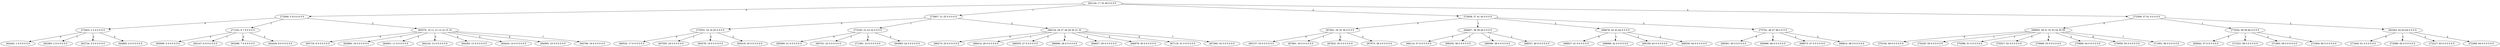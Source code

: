 digraph tree {
262144[ label = "262144: 17 33 49 0 0 0 0"];
 262144 -> 272956[ label = "0"];
262144 -> 272807[ label = "1"];
262144 -> 272658[ label = "2"];
262144 -> 272509[ label = "3"];
272509[ label = "272509: 57 61 0 0 0 0 0"];
 272509 -> 269955[ label = "0"];
272509 -> 273254[ label = "1"];
272509 -> 262293[ label = "2"];
262293[ label = "262293: 62 63 64 0 0 0 0"];
 262293 -> 271945[ label = "0"];
262293 -> 272086[ label = "1"];
262293 -> 272227[ label = "2"];
262293 -> 272368[ label = "3"];
272368[ label = "272368: 64 0 0 0 0 0 0"];
 272227[ label = "272227: 63 0 0 0 0 0 0"];
 272086[ label = "272086: 62 0 0 0 0 0 0"];
 271945[ label = "271945: 61 0 0 0 0 0 0"];
 273254[ label = "273254: 58 59 60 0 0 0 0"];
 273254 -> 265842[ label = "0"];
273254 -> 271522[ label = "1"];
273254 -> 271663[ label = "2"];
273254 -> 271804[ label = "3"];
271804[ label = "271804: 60 0 0 0 0 0 0"];
 271663[ label = "271663: 59 0 0 0 0 0 0"];
 271522[ label = "271522: 58 0 0 0 0 0 0"];
 265842[ label = "265842: 57 0 0 0 0 0 0"];
 269955[ label = "269955: 50 51 52 53 54 55 56"];
 269955 -> 270104[ label = "0"];
269955 -> 270245[ label = "1"];
269955 -> 270386[ label = "2"];
269955 -> 270527[ label = "3"];
269955 -> 270668[ label = "4"];
269955 -> 270809[ label = "5"];
269955 -> 270950[ label = "6"];
269955 -> 271091[ label = "7"];
271091[ label = "271091: 56 0 0 0 0 0 0"];
 270950[ label = "270950: 55 0 0 0 0 0 0"];
 270809[ label = "270809: 54 0 0 0 0 0 0"];
 270668[ label = "270668: 53 0 0 0 0 0 0"];
 270527[ label = "270527: 52 0 0 0 0 0 0"];
 270386[ label = "270386: 51 0 0 0 0 0 0"];
 270245[ label = "270245: 50 0 0 0 0 0 0"];
 270104[ label = "270104: 49 0 0 0 0 0 0"];
 272658[ label = "272658: 37 41 45 0 0 0 0"];
 272658 -> 267401[ label = "0"];
272658 -> 264847[ label = "1"];
272658 -> 268678[ label = "2"];
272658 -> 273701[ label = "3"];
273701[ label = "273701: 46 47 48 0 0 0 0"];
 273701 -> 269391[ label = "0"];
273701 -> 264996[ label = "1"];
273701 -> 269673[ label = "2"];
273701 -> 269814[ label = "3"];
269814[ label = "269814: 48 0 0 0 0 0 0"];
 269673[ label = "269673: 47 0 0 0 0 0 0"];
 264996[ label = "264996: 46 0 0 0 0 0 0"];
 269391[ label = "269391: 45 0 0 0 0 0 0"];
 268678[ label = "268678: 42 43 44 0 0 0 0"];
 268678 -> 268827[ label = "0"];
268678 -> 268968[ label = "1"];
268678 -> 269109[ label = "2"];
268678 -> 269250[ label = "3"];
269250[ label = "269250: 44 0 0 0 0 0 0"];
 269109[ label = "269109: 43 0 0 0 0 0 0"];
 268968[ label = "268968: 42 0 0 0 0 0 0"];
 268827[ label = "268827: 41 0 0 0 0 0 0"];
 264847[ label = "264847: 38 39 40 0 0 0 0"];
 264847 -> 268114[ label = "0"];
264847 -> 268255[ label = "1"];
264847 -> 268396[ label = "2"];
264847 -> 268537[ label = "3"];
268537[ label = "268537: 40 0 0 0 0 0 0"];
 268396[ label = "268396: 39 0 0 0 0 0 0"];
 268255[ label = "268255: 38 0 0 0 0 0 0"];
 268114[ label = "268114: 37 0 0 0 0 0 0"];
 267401[ label = "267401: 34 35 36 0 0 0 0"];
 267401 -> 265137[ label = "0"];
267401 -> 267691[ label = "1"];
267401 -> 267832[ label = "2"];
267401 -> 267973[ label = "3"];
267973[ label = "267973: 36 0 0 0 0 0 0"];
 267832[ label = "267832: 35 0 0 0 0 0 0"];
 267691[ label = "267691: 34 0 0 0 0 0 0"];
 265137[ label = "265137: 33 0 0 0 0 0 0"];
 272807[ label = "272807: 21 25 0 0 0 0 0"];
 272807 -> 273552[ label = "0"];
272807 -> 273105[ label = "1"];
272807 -> 266124[ label = "2"];
266124[ label = "266124: 26 27 28 29 30 31 32"];
 266124 -> 266273[ label = "0"];
266124 -> 266414[ label = "1"];
266124 -> 266555[ label = "2"];
266124 -> 266696[ label = "3"];
266124 -> 266837[ label = "4"];
266124 -> 266978[ label = "5"];
266124 -> 267119[ label = "6"];
266124 -> 267260[ label = "7"];
267260[ label = "267260: 32 0 0 0 0 0 0"];
 267119[ label = "267119: 31 0 0 0 0 0 0"];
 266978[ label = "266978: 30 0 0 0 0 0 0"];
 266837[ label = "266837: 29 0 0 0 0 0 0"];
 266696[ label = "266696: 28 0 0 0 0 0 0"];
 266555[ label = "266555: 27 0 0 0 0 0 0"];
 266414[ label = "266414: 26 0 0 0 0 0 0"];
 266273[ label = "266273: 25 0 0 0 0 0 0"];
 273105[ label = "273105: 22 23 24 0 0 0 0"];
 273105 -> 265560[ label = "0"];
273105 -> 265701[ label = "1"];
273105 -> 271381[ label = "2"];
273105 -> 265983[ label = "3"];
265983[ label = "265983: 24 0 0 0 0 0 0"];
 271381[ label = "271381: 23 0 0 0 0 0 0"];
 265701[ label = "265701: 22 0 0 0 0 0 0"];
 265560[ label = "265560: 21 0 0 0 0 0 0"];
 273552[ label = "273552: 18 19 20 0 0 0 0"];
 273552 -> 269532[ label = "0"];
273552 -> 267550[ label = "1"];
273552 -> 265278[ label = "2"];
273552 -> 265419[ label = "3"];
265419[ label = "265419: 20 0 0 0 0 0 0"];
 265278[ label = "265278: 19 0 0 0 0 0 0"];
 267550[ label = "267550: 18 0 0 0 0 0 0"];
 269532[ label = "269532: 17 0 0 0 0 0 0"];
 272956[ label = "272956: 5 9 0 0 0 0 0"];
 272956 -> 273403[ label = "0"];
272956 -> 271232[ label = "1"];
272956 -> 263570[ label = "2"];
263570[ label = "263570: 10 11 12 13 14 15 16"];
 263570 -> 263719[ label = "0"];
263570 -> 263860[ label = "1"];
263570 -> 264001[ label = "2"];
263570 -> 264142[ label = "3"];
263570 -> 264283[ label = "4"];
263570 -> 264424[ label = "5"];
263570 -> 264565[ label = "6"];
263570 -> 264706[ label = "7"];
264706[ label = "264706: 16 0 0 0 0 0 0"];
 264565[ label = "264565: 15 0 0 0 0 0 0"];
 264424[ label = "264424: 14 0 0 0 0 0 0"];
 264283[ label = "264283: 13 0 0 0 0 0 0"];
 264142[ label = "264142: 12 0 0 0 0 0 0"];
 264001[ label = "264001: 11 0 0 0 0 0 0"];
 263860[ label = "263860: 10 0 0 0 0 0 0"];
 263719[ label = "263719: 9 0 0 0 0 0 0"];
 271232[ label = "271232: 6 7 8 0 0 0 0"];
 271232 -> 263006[ label = "0"];
271232 -> 263147[ label = "1"];
271232 -> 263288[ label = "2"];
271232 -> 263429[ label = "3"];
263429[ label = "263429: 8 0 0 0 0 0 0"];
 263288[ label = "263288: 7 0 0 0 0 0 0"];
 263147[ label = "263147: 6 0 0 0 0 0 0"];
 263006[ label = "263006: 5 0 0 0 0 0 0"];
 273403[ label = "273403: 2 3 4 0 0 0 0"];
 273403 -> 262442[ label = "0"];
273403 -> 262583[ label = "1"];
273403 -> 262724[ label = "2"];
273403 -> 262865[ label = "3"];
262865[ label = "262865: 4 0 0 0 0 0 0"];
 262724[ label = "262724: 3 0 0 0 0 0 0"];
 262583[ label = "262583: 2 0 0 0 0 0 0"];
 262442[ label = "262442: 1 0 0 0 0 0 0"];
 }
